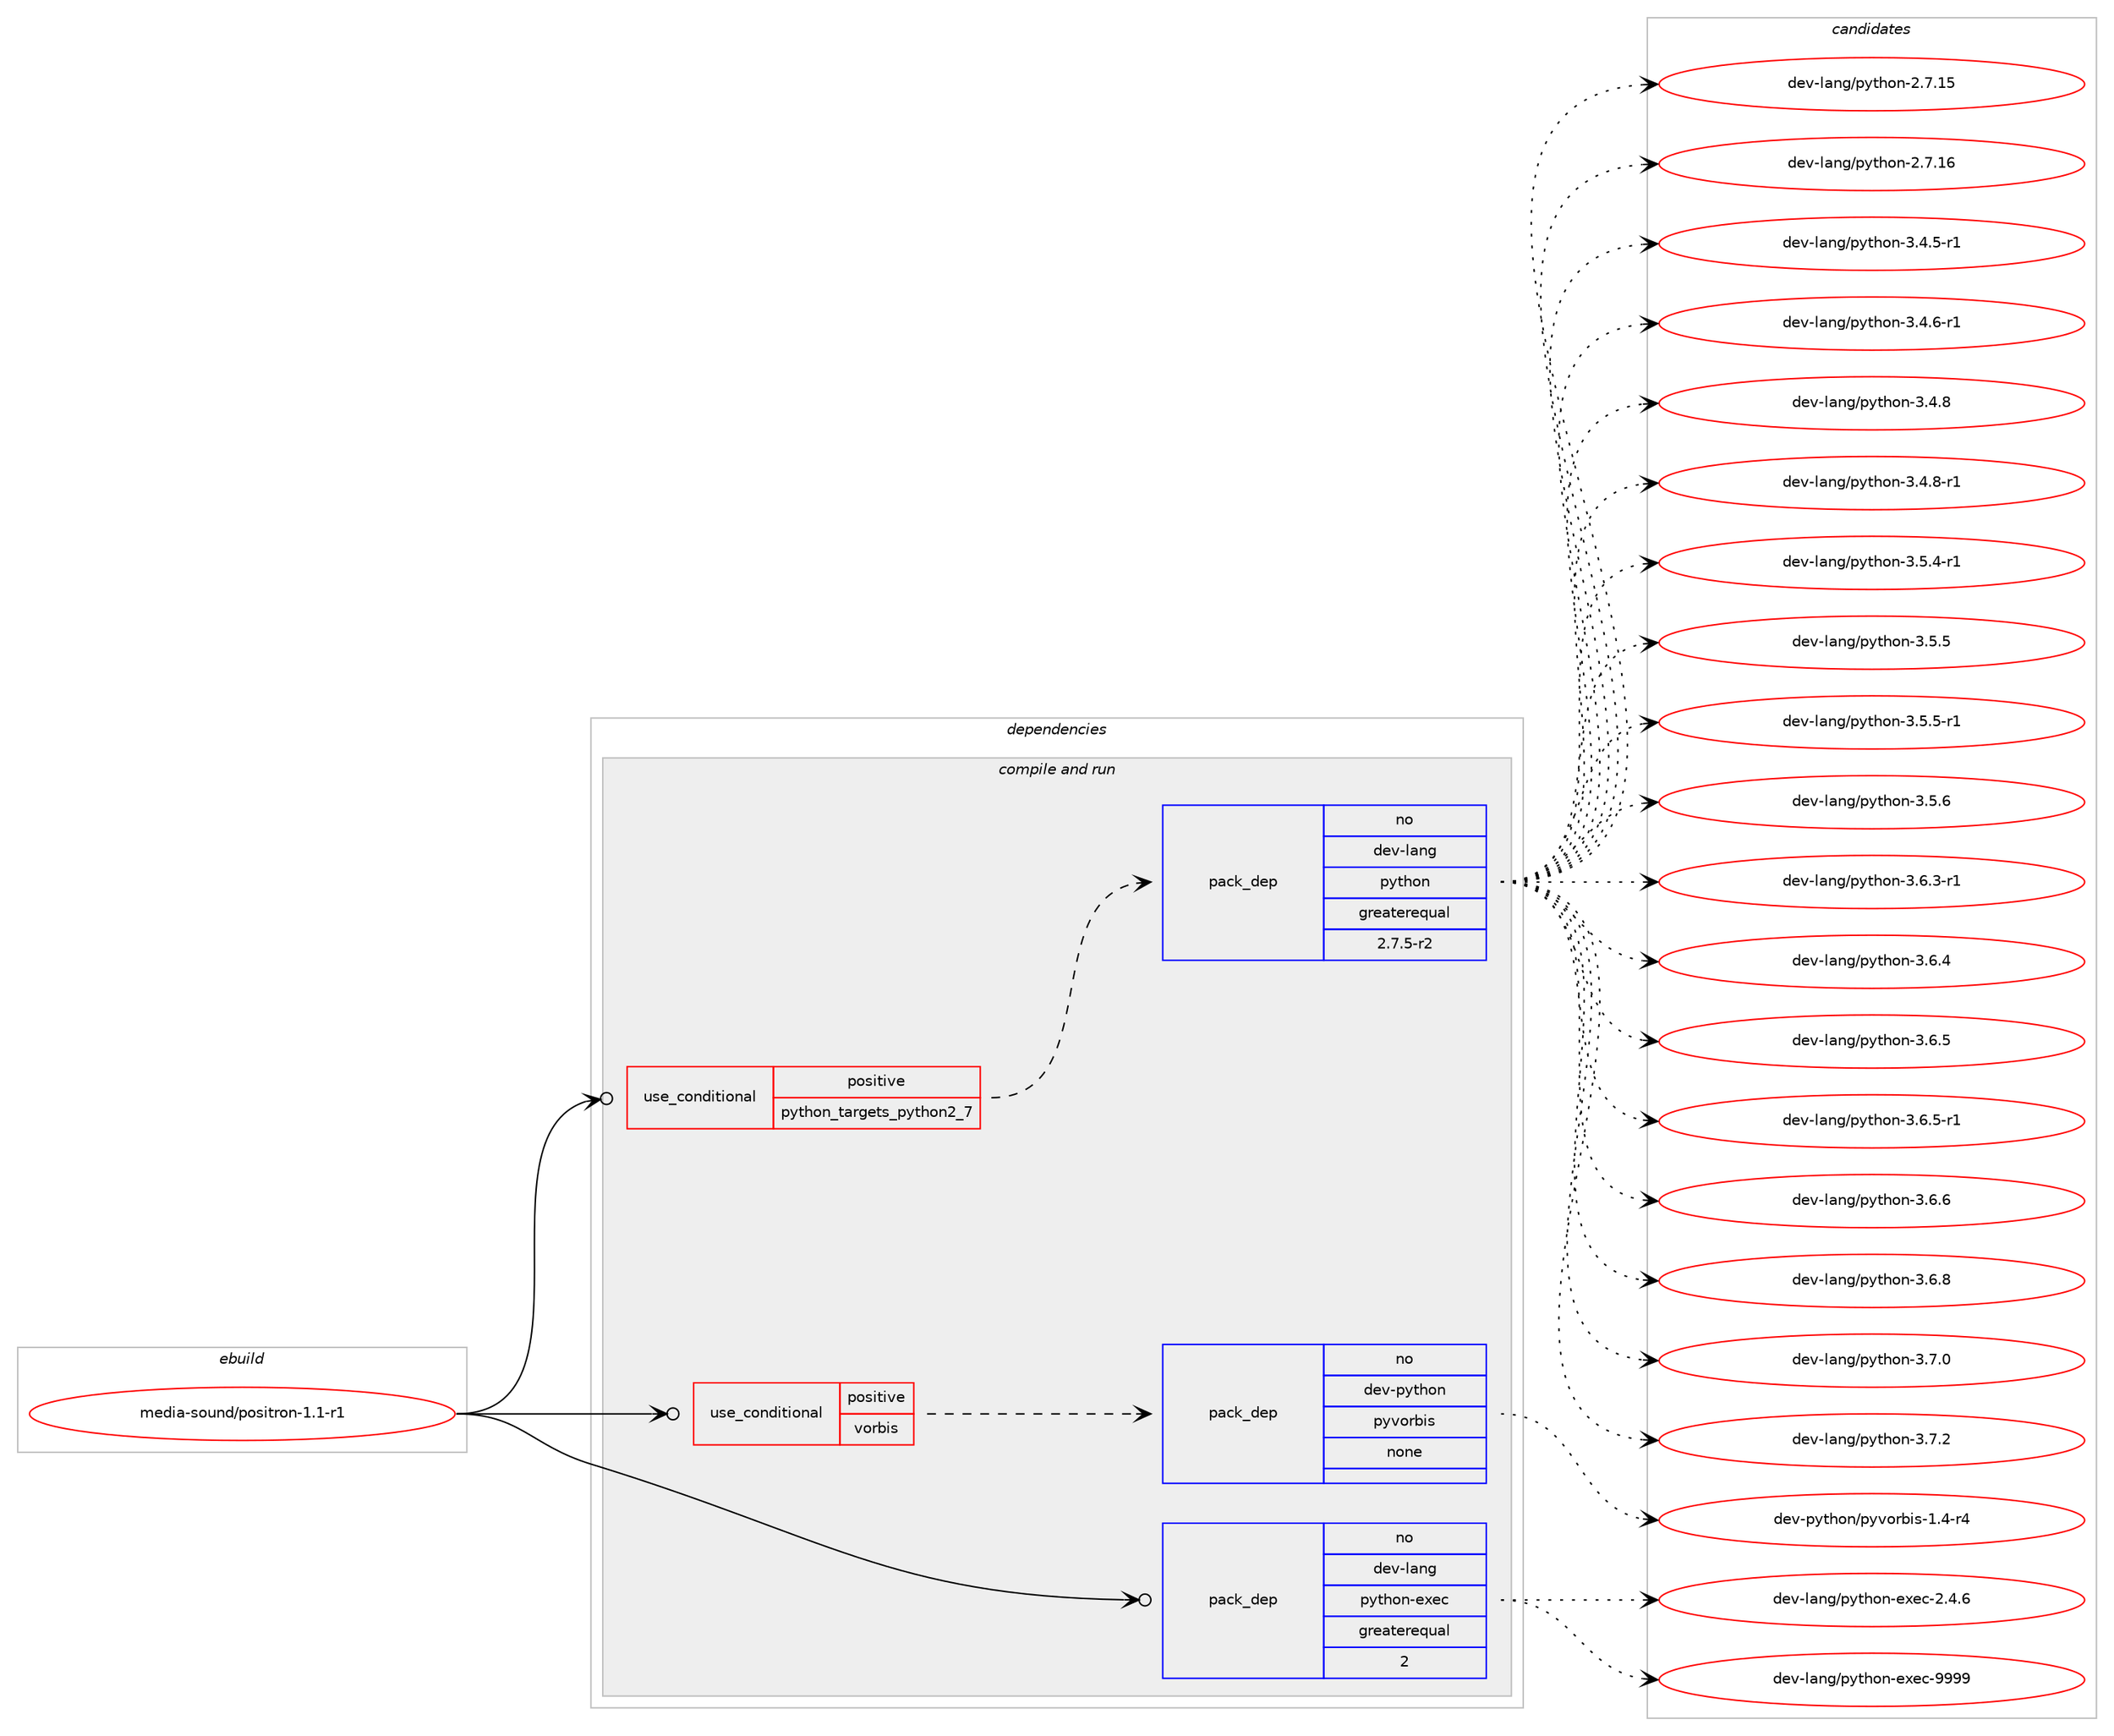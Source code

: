 digraph prolog {

# *************
# Graph options
# *************

newrank=true;
concentrate=true;
compound=true;
graph [rankdir=LR,fontname=Helvetica,fontsize=10,ranksep=1.5];#, ranksep=2.5, nodesep=0.2];
edge  [arrowhead=vee];
node  [fontname=Helvetica,fontsize=10];

# **********
# The ebuild
# **********

subgraph cluster_leftcol {
color=gray;
rank=same;
label=<<i>ebuild</i>>;
id [label="media-sound/positron-1.1-r1", color=red, width=4, href="../media-sound/positron-1.1-r1.svg"];
}

# ****************
# The dependencies
# ****************

subgraph cluster_midcol {
color=gray;
label=<<i>dependencies</i>>;
subgraph cluster_compile {
fillcolor="#eeeeee";
style=filled;
label=<<i>compile</i>>;
}
subgraph cluster_compileandrun {
fillcolor="#eeeeee";
style=filled;
label=<<i>compile and run</i>>;
subgraph cond437859 {
dependency1629162 [label=<<TABLE BORDER="0" CELLBORDER="1" CELLSPACING="0" CELLPADDING="4"><TR><TD ROWSPAN="3" CELLPADDING="10">use_conditional</TD></TR><TR><TD>positive</TD></TR><TR><TD>python_targets_python2_7</TD></TR></TABLE>>, shape=none, color=red];
subgraph pack1164991 {
dependency1629163 [label=<<TABLE BORDER="0" CELLBORDER="1" CELLSPACING="0" CELLPADDING="4" WIDTH="220"><TR><TD ROWSPAN="6" CELLPADDING="30">pack_dep</TD></TR><TR><TD WIDTH="110">no</TD></TR><TR><TD>dev-lang</TD></TR><TR><TD>python</TD></TR><TR><TD>greaterequal</TD></TR><TR><TD>2.7.5-r2</TD></TR></TABLE>>, shape=none, color=blue];
}
dependency1629162:e -> dependency1629163:w [weight=20,style="dashed",arrowhead="vee"];
}
id:e -> dependency1629162:w [weight=20,style="solid",arrowhead="odotvee"];
subgraph cond437860 {
dependency1629164 [label=<<TABLE BORDER="0" CELLBORDER="1" CELLSPACING="0" CELLPADDING="4"><TR><TD ROWSPAN="3" CELLPADDING="10">use_conditional</TD></TR><TR><TD>positive</TD></TR><TR><TD>vorbis</TD></TR></TABLE>>, shape=none, color=red];
subgraph pack1164992 {
dependency1629165 [label=<<TABLE BORDER="0" CELLBORDER="1" CELLSPACING="0" CELLPADDING="4" WIDTH="220"><TR><TD ROWSPAN="6" CELLPADDING="30">pack_dep</TD></TR><TR><TD WIDTH="110">no</TD></TR><TR><TD>dev-python</TD></TR><TR><TD>pyvorbis</TD></TR><TR><TD>none</TD></TR><TR><TD></TD></TR></TABLE>>, shape=none, color=blue];
}
dependency1629164:e -> dependency1629165:w [weight=20,style="dashed",arrowhead="vee"];
}
id:e -> dependency1629164:w [weight=20,style="solid",arrowhead="odotvee"];
subgraph pack1164993 {
dependency1629166 [label=<<TABLE BORDER="0" CELLBORDER="1" CELLSPACING="0" CELLPADDING="4" WIDTH="220"><TR><TD ROWSPAN="6" CELLPADDING="30">pack_dep</TD></TR><TR><TD WIDTH="110">no</TD></TR><TR><TD>dev-lang</TD></TR><TR><TD>python-exec</TD></TR><TR><TD>greaterequal</TD></TR><TR><TD>2</TD></TR></TABLE>>, shape=none, color=blue];
}
id:e -> dependency1629166:w [weight=20,style="solid",arrowhead="odotvee"];
}
subgraph cluster_run {
fillcolor="#eeeeee";
style=filled;
label=<<i>run</i>>;
}
}

# **************
# The candidates
# **************

subgraph cluster_choices {
rank=same;
color=gray;
label=<<i>candidates</i>>;

subgraph choice1164991 {
color=black;
nodesep=1;
choice10010111845108971101034711212111610411111045504655464953 [label="dev-lang/python-2.7.15", color=red, width=4,href="../dev-lang/python-2.7.15.svg"];
choice10010111845108971101034711212111610411111045504655464954 [label="dev-lang/python-2.7.16", color=red, width=4,href="../dev-lang/python-2.7.16.svg"];
choice1001011184510897110103471121211161041111104551465246534511449 [label="dev-lang/python-3.4.5-r1", color=red, width=4,href="../dev-lang/python-3.4.5-r1.svg"];
choice1001011184510897110103471121211161041111104551465246544511449 [label="dev-lang/python-3.4.6-r1", color=red, width=4,href="../dev-lang/python-3.4.6-r1.svg"];
choice100101118451089711010347112121116104111110455146524656 [label="dev-lang/python-3.4.8", color=red, width=4,href="../dev-lang/python-3.4.8.svg"];
choice1001011184510897110103471121211161041111104551465246564511449 [label="dev-lang/python-3.4.8-r1", color=red, width=4,href="../dev-lang/python-3.4.8-r1.svg"];
choice1001011184510897110103471121211161041111104551465346524511449 [label="dev-lang/python-3.5.4-r1", color=red, width=4,href="../dev-lang/python-3.5.4-r1.svg"];
choice100101118451089711010347112121116104111110455146534653 [label="dev-lang/python-3.5.5", color=red, width=4,href="../dev-lang/python-3.5.5.svg"];
choice1001011184510897110103471121211161041111104551465346534511449 [label="dev-lang/python-3.5.5-r1", color=red, width=4,href="../dev-lang/python-3.5.5-r1.svg"];
choice100101118451089711010347112121116104111110455146534654 [label="dev-lang/python-3.5.6", color=red, width=4,href="../dev-lang/python-3.5.6.svg"];
choice1001011184510897110103471121211161041111104551465446514511449 [label="dev-lang/python-3.6.3-r1", color=red, width=4,href="../dev-lang/python-3.6.3-r1.svg"];
choice100101118451089711010347112121116104111110455146544652 [label="dev-lang/python-3.6.4", color=red, width=4,href="../dev-lang/python-3.6.4.svg"];
choice100101118451089711010347112121116104111110455146544653 [label="dev-lang/python-3.6.5", color=red, width=4,href="../dev-lang/python-3.6.5.svg"];
choice1001011184510897110103471121211161041111104551465446534511449 [label="dev-lang/python-3.6.5-r1", color=red, width=4,href="../dev-lang/python-3.6.5-r1.svg"];
choice100101118451089711010347112121116104111110455146544654 [label="dev-lang/python-3.6.6", color=red, width=4,href="../dev-lang/python-3.6.6.svg"];
choice100101118451089711010347112121116104111110455146544656 [label="dev-lang/python-3.6.8", color=red, width=4,href="../dev-lang/python-3.6.8.svg"];
choice100101118451089711010347112121116104111110455146554648 [label="dev-lang/python-3.7.0", color=red, width=4,href="../dev-lang/python-3.7.0.svg"];
choice100101118451089711010347112121116104111110455146554650 [label="dev-lang/python-3.7.2", color=red, width=4,href="../dev-lang/python-3.7.2.svg"];
dependency1629163:e -> choice10010111845108971101034711212111610411111045504655464953:w [style=dotted,weight="100"];
dependency1629163:e -> choice10010111845108971101034711212111610411111045504655464954:w [style=dotted,weight="100"];
dependency1629163:e -> choice1001011184510897110103471121211161041111104551465246534511449:w [style=dotted,weight="100"];
dependency1629163:e -> choice1001011184510897110103471121211161041111104551465246544511449:w [style=dotted,weight="100"];
dependency1629163:e -> choice100101118451089711010347112121116104111110455146524656:w [style=dotted,weight="100"];
dependency1629163:e -> choice1001011184510897110103471121211161041111104551465246564511449:w [style=dotted,weight="100"];
dependency1629163:e -> choice1001011184510897110103471121211161041111104551465346524511449:w [style=dotted,weight="100"];
dependency1629163:e -> choice100101118451089711010347112121116104111110455146534653:w [style=dotted,weight="100"];
dependency1629163:e -> choice1001011184510897110103471121211161041111104551465346534511449:w [style=dotted,weight="100"];
dependency1629163:e -> choice100101118451089711010347112121116104111110455146534654:w [style=dotted,weight="100"];
dependency1629163:e -> choice1001011184510897110103471121211161041111104551465446514511449:w [style=dotted,weight="100"];
dependency1629163:e -> choice100101118451089711010347112121116104111110455146544652:w [style=dotted,weight="100"];
dependency1629163:e -> choice100101118451089711010347112121116104111110455146544653:w [style=dotted,weight="100"];
dependency1629163:e -> choice1001011184510897110103471121211161041111104551465446534511449:w [style=dotted,weight="100"];
dependency1629163:e -> choice100101118451089711010347112121116104111110455146544654:w [style=dotted,weight="100"];
dependency1629163:e -> choice100101118451089711010347112121116104111110455146544656:w [style=dotted,weight="100"];
dependency1629163:e -> choice100101118451089711010347112121116104111110455146554648:w [style=dotted,weight="100"];
dependency1629163:e -> choice100101118451089711010347112121116104111110455146554650:w [style=dotted,weight="100"];
}
subgraph choice1164992 {
color=black;
nodesep=1;
choice100101118451121211161041111104711212111811111498105115454946524511452 [label="dev-python/pyvorbis-1.4-r4", color=red, width=4,href="../dev-python/pyvorbis-1.4-r4.svg"];
dependency1629165:e -> choice100101118451121211161041111104711212111811111498105115454946524511452:w [style=dotted,weight="100"];
}
subgraph choice1164993 {
color=black;
nodesep=1;
choice1001011184510897110103471121211161041111104510112010199455046524654 [label="dev-lang/python-exec-2.4.6", color=red, width=4,href="../dev-lang/python-exec-2.4.6.svg"];
choice10010111845108971101034711212111610411111045101120101994557575757 [label="dev-lang/python-exec-9999", color=red, width=4,href="../dev-lang/python-exec-9999.svg"];
dependency1629166:e -> choice1001011184510897110103471121211161041111104510112010199455046524654:w [style=dotted,weight="100"];
dependency1629166:e -> choice10010111845108971101034711212111610411111045101120101994557575757:w [style=dotted,weight="100"];
}
}

}
